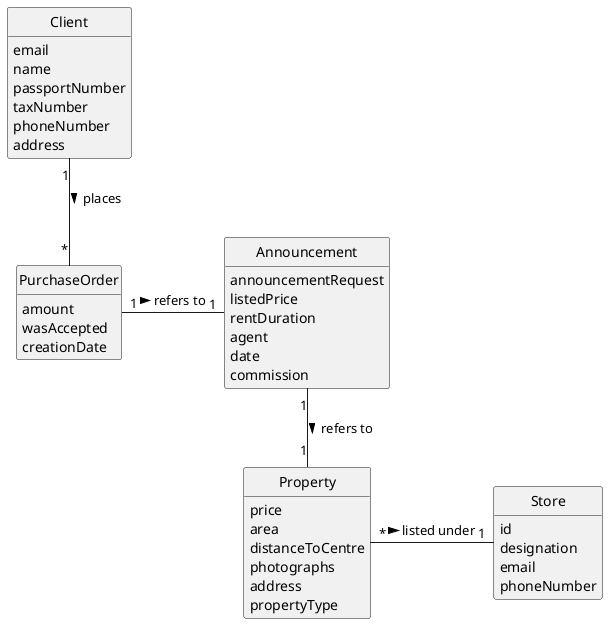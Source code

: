 @startuml
skinparam monochrome true
skinparam packageStyle rectangle
skinparam shadowing false


'left to right direction

skinparam classAttributeIconSize 0

hide circle
hide methods

'title Domain Model

'class Platform {
'  -description
'}

class Client {
    email
    name
    passportNumber
    taxNumber
    phoneNumber
    address
}

class PurchaseOrder {
    amount
    wasAccepted
    creationDate
}

class Announcement {
    announcementRequest
    listedPrice
    rentDuration
    agent
    date
    commission
}
class Store {
    id
    designation
    email
    phoneNumber
}
class Property {
    price
    area
    distanceToCentre
    photographs
    address
    propertyType
}
Client "1" -- "*" PurchaseOrder: places >
PurchaseOrder "1" - "1" Announcement: refers to >
Announcement "1" -- "1" Property : refers to >
Property "*" - "1" Store: listed under >

@enduml